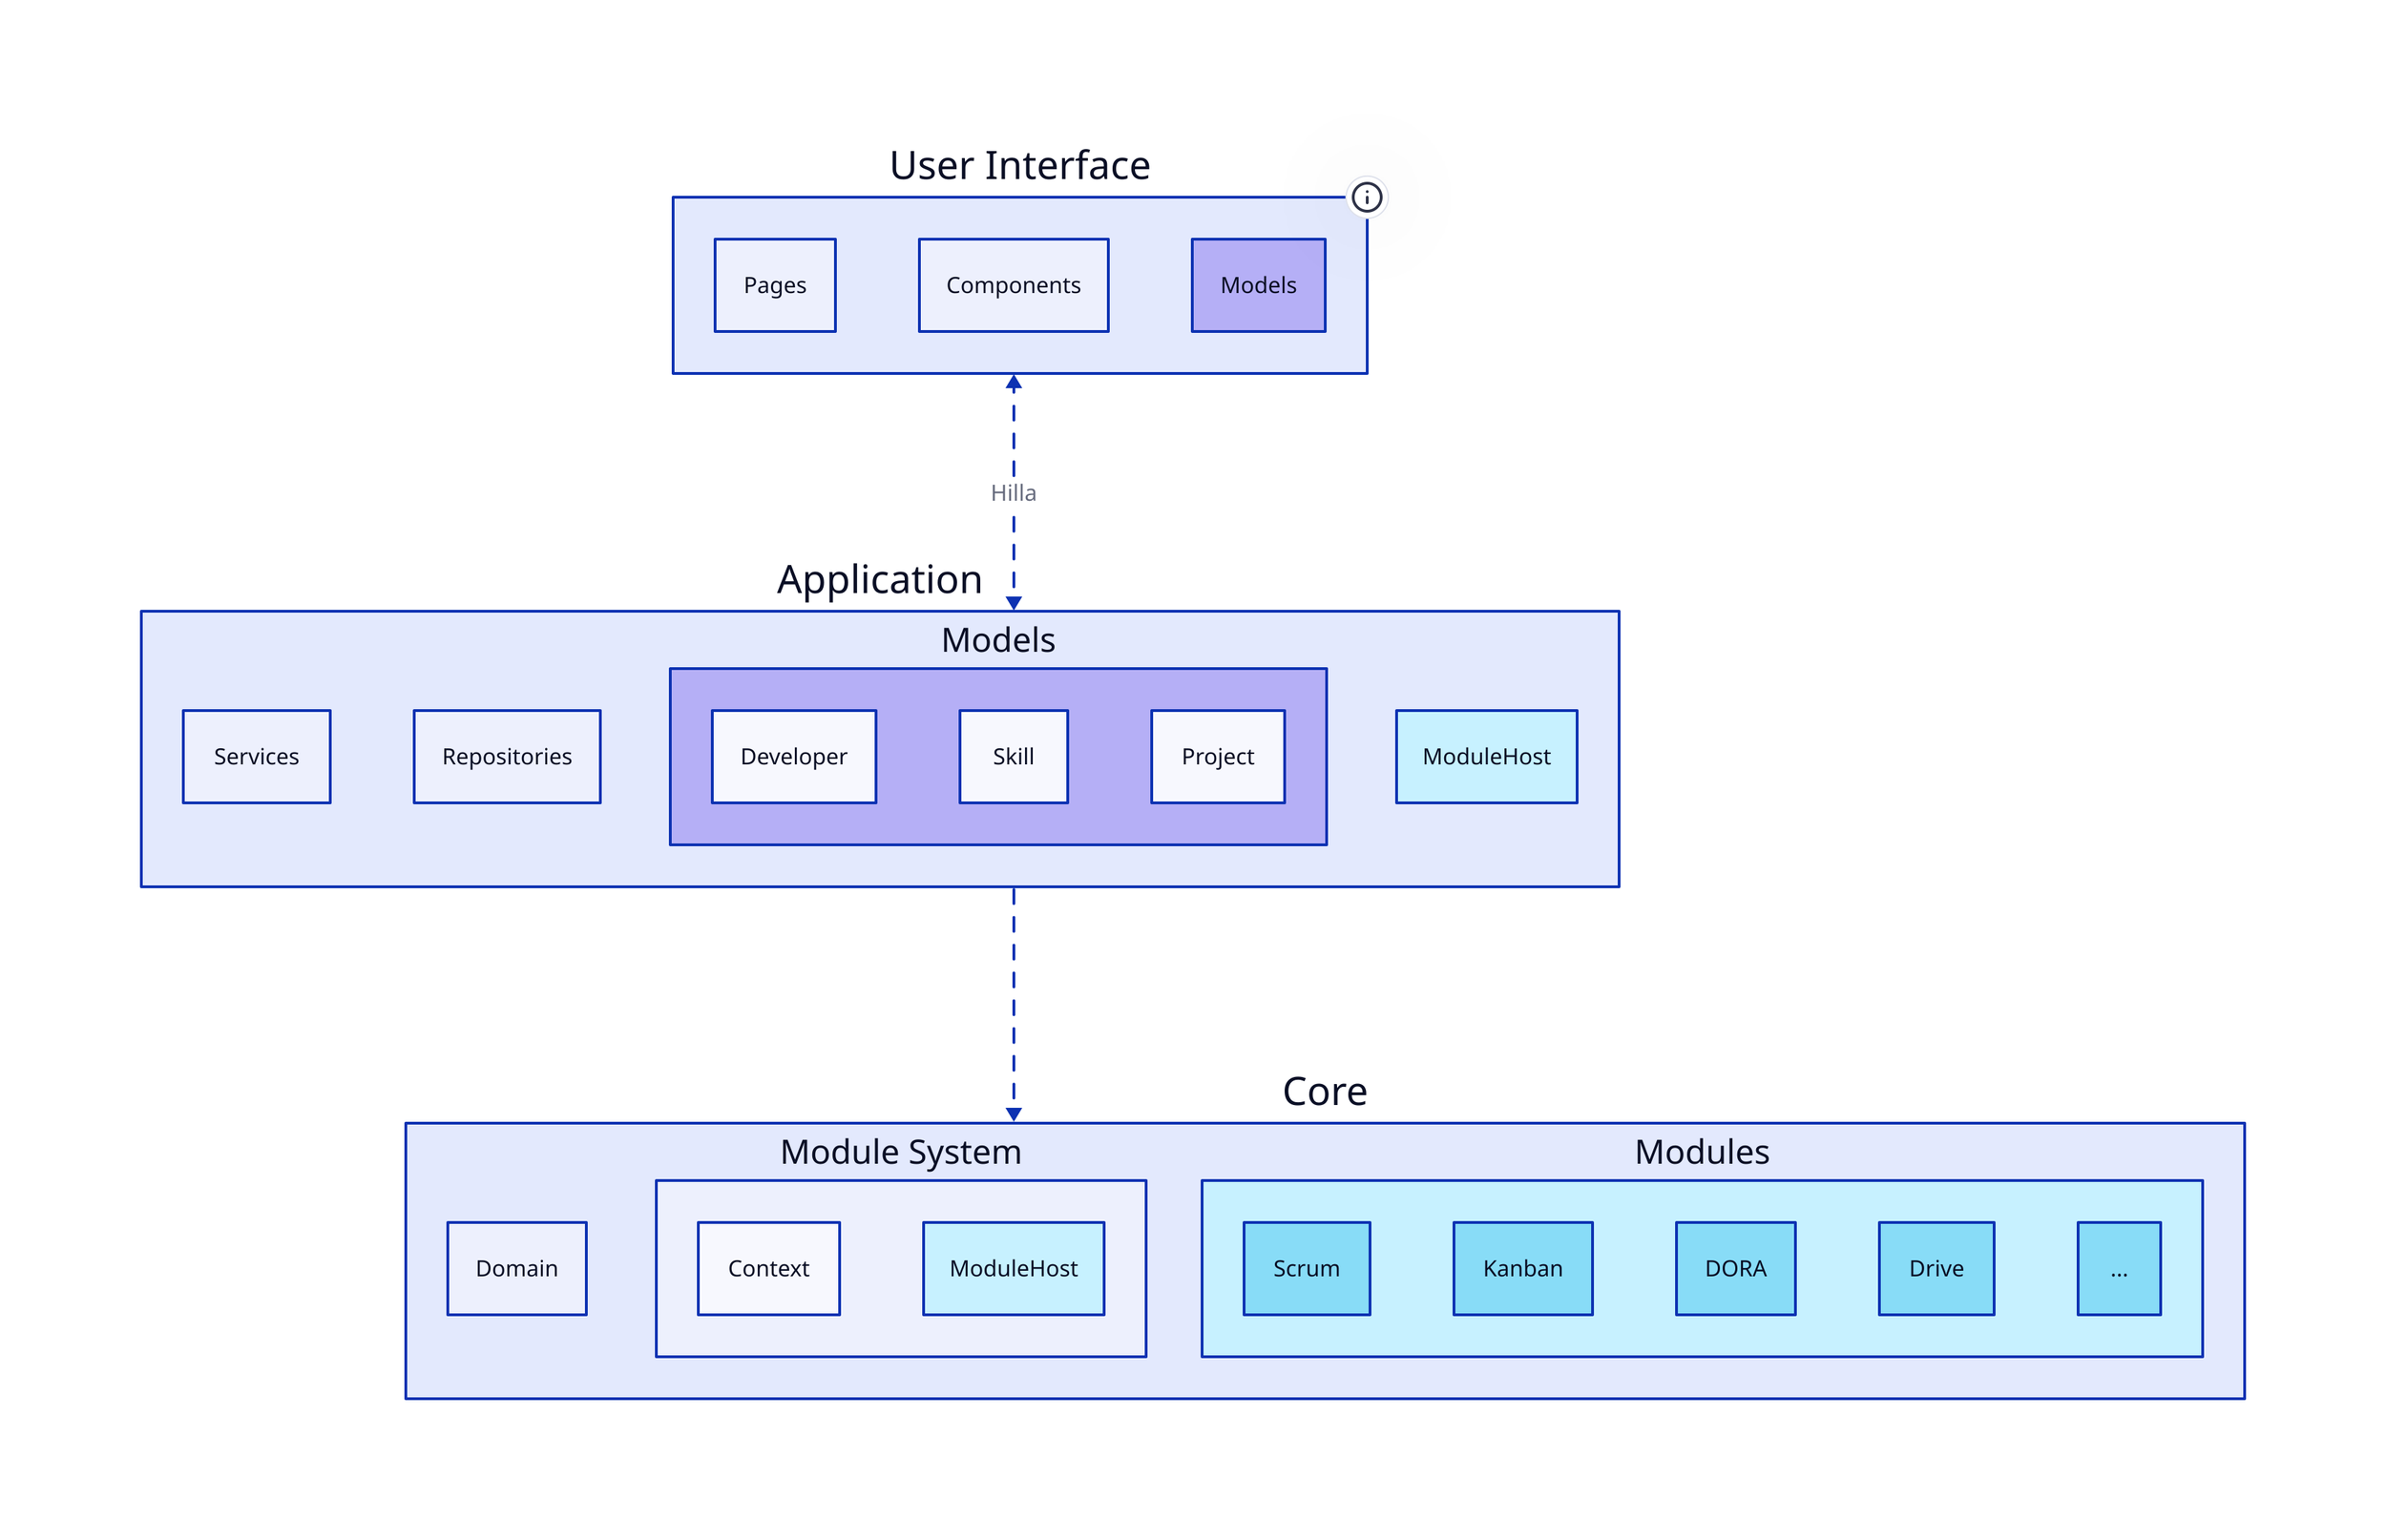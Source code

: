 vars: {
  d2-config: {
    layout-engine: elk
    theme-id: 3
  }
  colors: {
    c2: "#C7F1FF" #açık turkuaz
    c3: "#B5AFF6" #koyu mor
    c4: "#DEE1EB" #gri
    c5: "#88DCF7" #turkuaz
    c6: "#E4DBFE" #mor
  }
}

UI:User Interface{
  tooltip: React
  Pages
  Components
  Models{
    style.fill: ${colors.c3}
  }
}
UI <-> App: Hilla {
  style.animated: true
}
App:"Application" {
  Services
  Repositories
  Models: {
    Developer
    Skill
    Project
    style.fill:${colors.c3}
  }
  ModuleHost{
    style.fill:${colors.c2}
  }
}
App -> Core{
  style.animated: true
}
Core: {
  Domain
  Module System {
    Context
    ModuleHost{
      style.fill:${colors.c2}
    }
  }
  Modules: {
    Scrum {
      style.fill:${colors.c5}
    }
    Kanban {
      style.fill:${colors.c5}
    }
    DORA{
      style.fill:${colors.c5}
    }
    Drive{
      style.fill:${colors.c5}
    }
    "..."{
      style.fill:${colors.c5}
    }
    style.fill:${colors.c2}
  }
}
